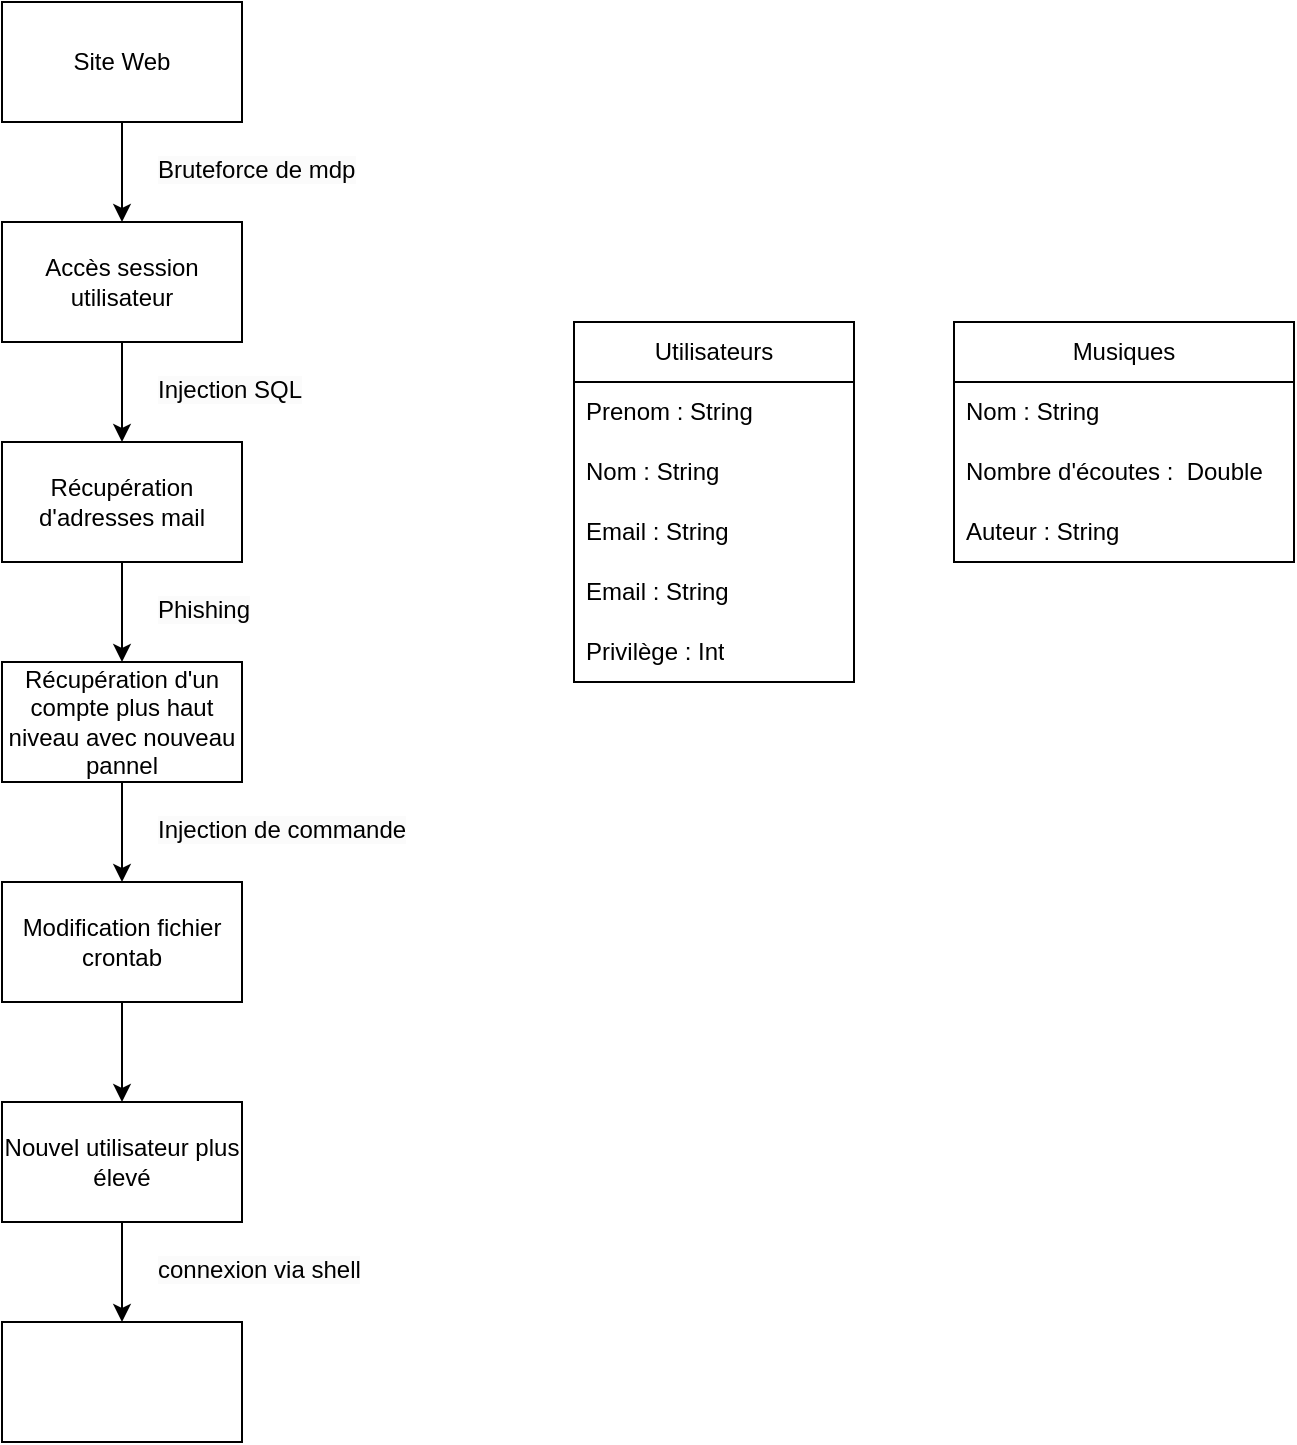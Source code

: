 <mxfile version="22.1.3" type="google">
  <diagram name="Page-1" id="NIddf-1YgB6sfXJje3ZD">
    <mxGraphModel grid="1" page="1" gridSize="10" guides="1" tooltips="1" connect="1" arrows="1" fold="1" pageScale="1" pageWidth="827" pageHeight="1169" math="0" shadow="0">
      <root>
        <mxCell id="0" />
        <mxCell id="1" parent="0" />
        <mxCell id="9U_YZL51wWSH9xleNcs_-1" value="Site Web" style="rounded=0;whiteSpace=wrap;html=1;" vertex="1" parent="1">
          <mxGeometry x="294" y="250" width="120" height="60" as="geometry" />
        </mxCell>
        <mxCell id="9U_YZL51wWSH9xleNcs_-2" value="Accès session utilisateur" style="rounded=0;whiteSpace=wrap;html=1;" vertex="1" parent="1">
          <mxGeometry x="294" y="360" width="120" height="60" as="geometry" />
        </mxCell>
        <mxCell id="9U_YZL51wWSH9xleNcs_-3" value="" style="endArrow=classic;html=1;rounded=0;exitX=0.5;exitY=1;exitDx=0;exitDy=0;entryX=0.5;entryY=0;entryDx=0;entryDy=0;" edge="1" parent="1" source="9U_YZL51wWSH9xleNcs_-1" target="9U_YZL51wWSH9xleNcs_-2">
          <mxGeometry width="50" height="50" relative="1" as="geometry">
            <mxPoint x="390" y="490" as="sourcePoint" />
            <mxPoint x="440" y="430" as="targetPoint" />
          </mxGeometry>
        </mxCell>
        <mxCell id="9U_YZL51wWSH9xleNcs_-4" value="&lt;span style=&quot;color: rgb(0, 0, 0); font-family: Helvetica; font-size: 12px; font-style: normal; font-variant-ligatures: normal; font-variant-caps: normal; font-weight: 400; letter-spacing: normal; orphans: 2; text-align: center; text-indent: 0px; text-transform: none; widows: 2; word-spacing: 0px; -webkit-text-stroke-width: 0px; background-color: rgb(251, 251, 251); text-decoration-thickness: initial; text-decoration-style: initial; text-decoration-color: initial; float: none; display: inline !important;&quot;&gt;Bruteforce de mdp&lt;/span&gt;" style="text;whiteSpace=wrap;html=1;" vertex="1" parent="1">
          <mxGeometry x="370" y="320" width="130" height="40" as="geometry" />
        </mxCell>
        <mxCell id="9U_YZL51wWSH9xleNcs_-5" value="Récupération d&#39;adresses mail" style="rounded=0;whiteSpace=wrap;html=1;" vertex="1" parent="1">
          <mxGeometry x="294" y="470" width="120" height="60" as="geometry" />
        </mxCell>
        <mxCell id="9U_YZL51wWSH9xleNcs_-6" value="" style="endArrow=classic;html=1;rounded=0;exitX=0.5;exitY=1;exitDx=0;exitDy=0;entryX=0.5;entryY=0;entryDx=0;entryDy=0;" edge="1" parent="1" target="9U_YZL51wWSH9xleNcs_-5">
          <mxGeometry width="50" height="50" relative="1" as="geometry">
            <mxPoint x="354" y="420" as="sourcePoint" />
            <mxPoint x="440" y="540" as="targetPoint" />
          </mxGeometry>
        </mxCell>
        <mxCell id="9U_YZL51wWSH9xleNcs_-7" value="&lt;span style=&quot;color: rgb(0, 0, 0); font-family: Helvetica; font-size: 12px; font-style: normal; font-variant-ligatures: normal; font-variant-caps: normal; font-weight: 400; letter-spacing: normal; orphans: 2; text-align: center; text-indent: 0px; text-transform: none; widows: 2; word-spacing: 0px; -webkit-text-stroke-width: 0px; background-color: rgb(251, 251, 251); text-decoration-thickness: initial; text-decoration-style: initial; text-decoration-color: initial; float: none; display: inline !important;&quot;&gt;Injection SQL&lt;/span&gt;" style="text;whiteSpace=wrap;html=1;" vertex="1" parent="1">
          <mxGeometry x="370" y="430" width="130" height="40" as="geometry" />
        </mxCell>
        <mxCell id="9U_YZL51wWSH9xleNcs_-8" value="Récupération d&#39;un compte plus haut niveau avec nouveau pannel" style="rounded=0;whiteSpace=wrap;html=1;" vertex="1" parent="1">
          <mxGeometry x="294" y="580" width="120" height="60" as="geometry" />
        </mxCell>
        <mxCell id="9U_YZL51wWSH9xleNcs_-9" value="" style="endArrow=classic;html=1;rounded=0;exitX=0.5;exitY=1;exitDx=0;exitDy=0;entryX=0.5;entryY=0;entryDx=0;entryDy=0;" edge="1" parent="1" target="9U_YZL51wWSH9xleNcs_-8">
          <mxGeometry width="50" height="50" relative="1" as="geometry">
            <mxPoint x="354" y="530" as="sourcePoint" />
            <mxPoint x="440" y="650" as="targetPoint" />
          </mxGeometry>
        </mxCell>
        <mxCell id="9U_YZL51wWSH9xleNcs_-10" value="&lt;span style=&quot;color: rgb(0, 0, 0); font-family: Helvetica; font-size: 12px; font-style: normal; font-variant-ligatures: normal; font-variant-caps: normal; font-weight: 400; letter-spacing: normal; orphans: 2; text-align: center; text-indent: 0px; text-transform: none; widows: 2; word-spacing: 0px; -webkit-text-stroke-width: 0px; background-color: rgb(251, 251, 251); text-decoration-thickness: initial; text-decoration-style: initial; text-decoration-color: initial; float: none; display: inline !important;&quot;&gt;Phishing&lt;/span&gt;" style="text;whiteSpace=wrap;html=1;" vertex="1" parent="1">
          <mxGeometry x="370" y="540" width="130" height="40" as="geometry" />
        </mxCell>
        <mxCell id="9U_YZL51wWSH9xleNcs_-11" value="Modification fichier crontab" style="rounded=0;whiteSpace=wrap;html=1;" vertex="1" parent="1">
          <mxGeometry x="294" y="690" width="120" height="60" as="geometry" />
        </mxCell>
        <mxCell id="9U_YZL51wWSH9xleNcs_-12" value="" style="endArrow=classic;html=1;rounded=0;exitX=0.5;exitY=1;exitDx=0;exitDy=0;entryX=0.5;entryY=0;entryDx=0;entryDy=0;" edge="1" parent="1" target="9U_YZL51wWSH9xleNcs_-11">
          <mxGeometry width="50" height="50" relative="1" as="geometry">
            <mxPoint x="354" y="640" as="sourcePoint" />
            <mxPoint x="440" y="760" as="targetPoint" />
          </mxGeometry>
        </mxCell>
        <mxCell id="9U_YZL51wWSH9xleNcs_-13" value="&lt;span style=&quot;color: rgb(0, 0, 0); font-family: Helvetica; font-size: 12px; font-style: normal; font-variant-ligatures: normal; font-variant-caps: normal; font-weight: 400; letter-spacing: normal; orphans: 2; text-align: center; text-indent: 0px; text-transform: none; widows: 2; word-spacing: 0px; -webkit-text-stroke-width: 0px; background-color: rgb(251, 251, 251); text-decoration-thickness: initial; text-decoration-style: initial; text-decoration-color: initial; float: none; display: inline !important;&quot;&gt;Injection de commande&lt;/span&gt;" style="text;whiteSpace=wrap;html=1;" vertex="1" parent="1">
          <mxGeometry x="370" y="650" width="130" height="40" as="geometry" />
        </mxCell>
        <mxCell id="9U_YZL51wWSH9xleNcs_-14" value="Nouvel utilisateur plus élevé" style="rounded=0;whiteSpace=wrap;html=1;" vertex="1" parent="1">
          <mxGeometry x="294" y="800" width="120" height="60" as="geometry" />
        </mxCell>
        <mxCell id="9U_YZL51wWSH9xleNcs_-15" value="" style="endArrow=classic;html=1;rounded=0;exitX=0.5;exitY=1;exitDx=0;exitDy=0;entryX=0.5;entryY=0;entryDx=0;entryDy=0;" edge="1" parent="1" target="9U_YZL51wWSH9xleNcs_-14">
          <mxGeometry width="50" height="50" relative="1" as="geometry">
            <mxPoint x="354" y="750" as="sourcePoint" />
            <mxPoint x="440" y="870" as="targetPoint" />
          </mxGeometry>
        </mxCell>
        <mxCell id="9U_YZL51wWSH9xleNcs_-17" value="" style="rounded=0;whiteSpace=wrap;html=1;" vertex="1" parent="1">
          <mxGeometry x="294" y="910" width="120" height="60" as="geometry" />
        </mxCell>
        <mxCell id="9U_YZL51wWSH9xleNcs_-18" value="" style="endArrow=classic;html=1;rounded=0;exitX=0.5;exitY=1;exitDx=0;exitDy=0;entryX=0.5;entryY=0;entryDx=0;entryDy=0;" edge="1" parent="1" target="9U_YZL51wWSH9xleNcs_-17">
          <mxGeometry width="50" height="50" relative="1" as="geometry">
            <mxPoint x="354" y="860" as="sourcePoint" />
            <mxPoint x="440" y="980" as="targetPoint" />
          </mxGeometry>
        </mxCell>
        <mxCell id="9U_YZL51wWSH9xleNcs_-19" value="&lt;span style=&quot;color: rgb(0, 0, 0); font-family: Helvetica; font-size: 12px; font-style: normal; font-variant-ligatures: normal; font-variant-caps: normal; font-weight: 400; letter-spacing: normal; orphans: 2; text-align: center; text-indent: 0px; text-transform: none; widows: 2; word-spacing: 0px; -webkit-text-stroke-width: 0px; background-color: rgb(251, 251, 251); text-decoration-thickness: initial; text-decoration-style: initial; text-decoration-color: initial; float: none; display: inline !important;&quot;&gt;connexion via shell&lt;/span&gt;" style="text;whiteSpace=wrap;html=1;" vertex="1" parent="1">
          <mxGeometry x="370" y="870" width="130" height="40" as="geometry" />
        </mxCell>
        <mxCell id="iQk8FeU_HP-QtacKu9of-4" value="Utilisateurs" style="swimlane;fontStyle=0;childLayout=stackLayout;horizontal=1;startSize=30;horizontalStack=0;resizeParent=1;resizeParentMax=0;resizeLast=0;collapsible=1;marginBottom=0;whiteSpace=wrap;html=1;" vertex="1" parent="1">
          <mxGeometry x="580" y="410" width="140" height="180" as="geometry" />
        </mxCell>
        <mxCell id="iQk8FeU_HP-QtacKu9of-5" value="Prenom : String" style="text;strokeColor=none;fillColor=none;align=left;verticalAlign=middle;spacingLeft=4;spacingRight=4;overflow=hidden;points=[[0,0.5],[1,0.5]];portConstraint=eastwest;rotatable=0;whiteSpace=wrap;html=1;" vertex="1" parent="iQk8FeU_HP-QtacKu9of-4">
          <mxGeometry y="30" width="140" height="30" as="geometry" />
        </mxCell>
        <mxCell id="iQk8FeU_HP-QtacKu9of-6" value="Nom : String" style="text;strokeColor=none;fillColor=none;align=left;verticalAlign=middle;spacingLeft=4;spacingRight=4;overflow=hidden;points=[[0,0.5],[1,0.5]];portConstraint=eastwest;rotatable=0;whiteSpace=wrap;html=1;" vertex="1" parent="iQk8FeU_HP-QtacKu9of-4">
          <mxGeometry y="60" width="140" height="30" as="geometry" />
        </mxCell>
        <mxCell id="iQk8FeU_HP-QtacKu9of-14" value="Email : String" style="text;strokeColor=none;fillColor=none;align=left;verticalAlign=middle;spacingLeft=4;spacingRight=4;overflow=hidden;points=[[0,0.5],[1,0.5]];portConstraint=eastwest;rotatable=0;whiteSpace=wrap;html=1;" vertex="1" parent="iQk8FeU_HP-QtacKu9of-4">
          <mxGeometry y="90" width="140" height="30" as="geometry" />
        </mxCell>
        <mxCell id="iQk8FeU_HP-QtacKu9of-8" value="Email : String" style="text;strokeColor=none;fillColor=none;align=left;verticalAlign=middle;spacingLeft=4;spacingRight=4;overflow=hidden;points=[[0,0.5],[1,0.5]];portConstraint=eastwest;rotatable=0;whiteSpace=wrap;html=1;" vertex="1" parent="iQk8FeU_HP-QtacKu9of-4">
          <mxGeometry y="120" width="140" height="30" as="geometry" />
        </mxCell>
        <mxCell id="iQk8FeU_HP-QtacKu9of-7" value="Privilège : Int" style="text;strokeColor=none;fillColor=none;align=left;verticalAlign=middle;spacingLeft=4;spacingRight=4;overflow=hidden;points=[[0,0.5],[1,0.5]];portConstraint=eastwest;rotatable=0;whiteSpace=wrap;html=1;" vertex="1" parent="iQk8FeU_HP-QtacKu9of-4">
          <mxGeometry y="150" width="140" height="30" as="geometry" />
        </mxCell>
        <mxCell id="iQk8FeU_HP-QtacKu9of-9" value="Musiques" style="swimlane;fontStyle=0;childLayout=stackLayout;horizontal=1;startSize=30;horizontalStack=0;resizeParent=1;resizeParentMax=0;resizeLast=0;collapsible=1;marginBottom=0;whiteSpace=wrap;html=1;" vertex="1" parent="1">
          <mxGeometry x="770" y="410" width="170" height="120" as="geometry" />
        </mxCell>
        <mxCell id="iQk8FeU_HP-QtacKu9of-10" value="Nom : String" style="text;strokeColor=none;fillColor=none;align=left;verticalAlign=middle;spacingLeft=4;spacingRight=4;overflow=hidden;points=[[0,0.5],[1,0.5]];portConstraint=eastwest;rotatable=0;whiteSpace=wrap;html=1;" vertex="1" parent="iQk8FeU_HP-QtacKu9of-9">
          <mxGeometry y="30" width="170" height="30" as="geometry" />
        </mxCell>
        <mxCell id="iQk8FeU_HP-QtacKu9of-12" value="Nombre d&#39;écoutes :&amp;nbsp; Double" style="text;strokeColor=none;fillColor=none;align=left;verticalAlign=middle;spacingLeft=4;spacingRight=4;overflow=hidden;points=[[0,0.5],[1,0.5]];portConstraint=eastwest;rotatable=0;whiteSpace=wrap;html=1;" vertex="1" parent="iQk8FeU_HP-QtacKu9of-9">
          <mxGeometry y="60" width="170" height="30" as="geometry" />
        </mxCell>
        <mxCell id="iQk8FeU_HP-QtacKu9of-13" value="Auteur : String" style="text;strokeColor=none;fillColor=none;align=left;verticalAlign=middle;spacingLeft=4;spacingRight=4;overflow=hidden;points=[[0,0.5],[1,0.5]];portConstraint=eastwest;rotatable=0;whiteSpace=wrap;html=1;" vertex="1" parent="iQk8FeU_HP-QtacKu9of-9">
          <mxGeometry y="90" width="170" height="30" as="geometry" />
        </mxCell>
      </root>
    </mxGraphModel>
  </diagram>
</mxfile>
